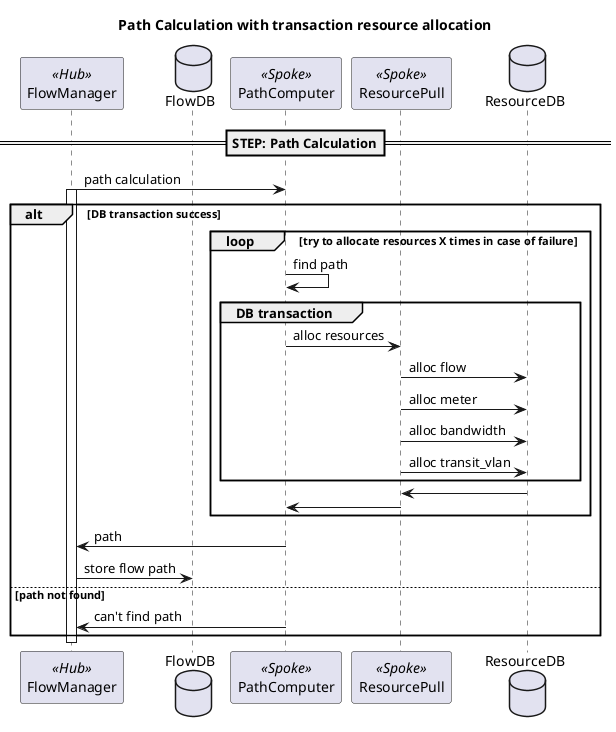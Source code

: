 @startuml
title Path Calculation with transaction resource allocation

participant FlowManager << Hub >>
database FlowDB
participant PathComputer << Spoke >>
participant ResourcePull << Spoke >>
database ResourceDB


==STEP: Path Calculation==
FlowManager -> PathComputer : path calculation
activate FlowManager

alt DB transaction success
  loop try to allocate resources X times in case of failure
    PathComputer -> PathComputer : find path
    group DB transaction
    PathComputer -> ResourcePull : alloc resources
    ResourcePull -> ResourceDB : alloc flow
    ResourcePull -> ResourceDB : alloc meter
    ResourcePull -> ResourceDB : alloc bandwidth
    ResourcePull -> ResourceDB : alloc transit_vlan
    end
    ResourcePull <- ResourceDB
    PathComputer <- ResourcePull
  end
FlowManager <- PathComputer : path
FlowManager -> FlowDB : store flow path

else path not found
FlowManager <- PathComputer : can't find path
end

deactivate FlowManager
@enduml
